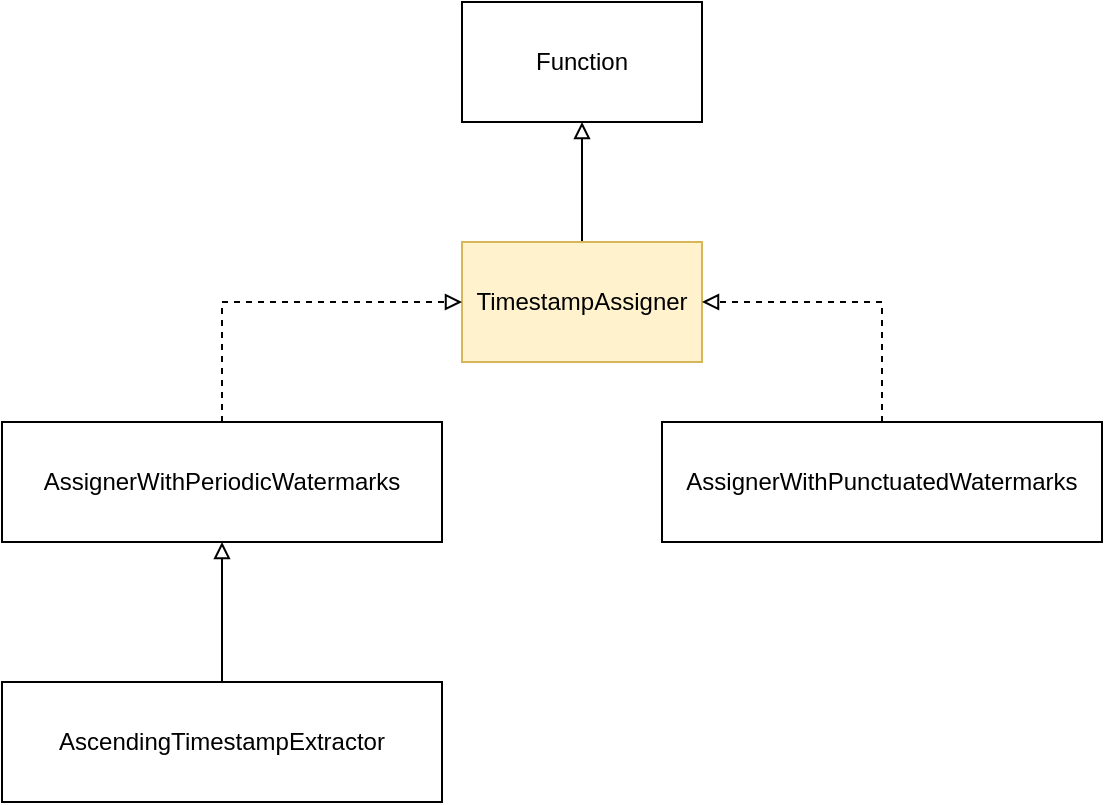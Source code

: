 <mxfile version="13.0.3" type="device"><diagram id="CNLsWqlNLMNVBSRdPO3s" name="第 1 页"><mxGraphModel dx="1024" dy="592" grid="1" gridSize="10" guides="1" tooltips="1" connect="1" arrows="1" fold="1" page="1" pageScale="1" pageWidth="827" pageHeight="1169" math="0" shadow="0"><root><mxCell id="0"/><mxCell id="1" parent="0"/><mxCell id="NFHC_FLAu5ol78xDdkEO-1" value="Function" style="rounded=0;whiteSpace=wrap;html=1;" vertex="1" parent="1"><mxGeometry x="270" y="70" width="120" height="60" as="geometry"/></mxCell><mxCell id="NFHC_FLAu5ol78xDdkEO-9" style="edgeStyle=orthogonalEdgeStyle;rounded=0;orthogonalLoop=1;jettySize=auto;html=1;entryX=0.5;entryY=1;entryDx=0;entryDy=0;endArrow=block;endFill=0;" edge="1" parent="1" source="NFHC_FLAu5ol78xDdkEO-2" target="NFHC_FLAu5ol78xDdkEO-1"><mxGeometry relative="1" as="geometry"/></mxCell><mxCell id="NFHC_FLAu5ol78xDdkEO-2" value="TimestampAssigner" style="rounded=0;whiteSpace=wrap;html=1;fillColor=#fff2cc;strokeColor=#d6b656;" vertex="1" parent="1"><mxGeometry x="270" y="190" width="120" height="60" as="geometry"/></mxCell><mxCell id="NFHC_FLAu5ol78xDdkEO-7" style="edgeStyle=orthogonalEdgeStyle;rounded=0;orthogonalLoop=1;jettySize=auto;html=1;entryX=0;entryY=0.5;entryDx=0;entryDy=0;endArrow=block;endFill=0;dashed=1;exitX=0.5;exitY=0;exitDx=0;exitDy=0;" edge="1" parent="1" source="NFHC_FLAu5ol78xDdkEO-3" target="NFHC_FLAu5ol78xDdkEO-2"><mxGeometry relative="1" as="geometry"/></mxCell><mxCell id="NFHC_FLAu5ol78xDdkEO-3" value="AssignerWithPeriodicWatermarks" style="rounded=0;whiteSpace=wrap;html=1;" vertex="1" parent="1"><mxGeometry x="40" y="280" width="220" height="60" as="geometry"/></mxCell><mxCell id="NFHC_FLAu5ol78xDdkEO-8" style="edgeStyle=orthogonalEdgeStyle;rounded=0;orthogonalLoop=1;jettySize=auto;html=1;entryX=1;entryY=0.5;entryDx=0;entryDy=0;dashed=1;endArrow=block;endFill=0;" edge="1" parent="1" source="NFHC_FLAu5ol78xDdkEO-4" target="NFHC_FLAu5ol78xDdkEO-2"><mxGeometry relative="1" as="geometry"/></mxCell><mxCell id="NFHC_FLAu5ol78xDdkEO-4" value="AssignerWithPunctuatedWatermarks" style="rounded=0;whiteSpace=wrap;html=1;" vertex="1" parent="1"><mxGeometry x="370" y="280" width="220" height="60" as="geometry"/></mxCell><mxCell id="NFHC_FLAu5ol78xDdkEO-6" style="edgeStyle=orthogonalEdgeStyle;rounded=0;orthogonalLoop=1;jettySize=auto;html=1;entryX=0.5;entryY=1;entryDx=0;entryDy=0;endArrow=block;endFill=0;" edge="1" parent="1" source="NFHC_FLAu5ol78xDdkEO-5" target="NFHC_FLAu5ol78xDdkEO-3"><mxGeometry relative="1" as="geometry"/></mxCell><mxCell id="NFHC_FLAu5ol78xDdkEO-5" value="AscendingTimestampExtractor" style="rounded=0;whiteSpace=wrap;html=1;" vertex="1" parent="1"><mxGeometry x="40" y="410" width="220" height="60" as="geometry"/></mxCell></root></mxGraphModel></diagram></mxfile>